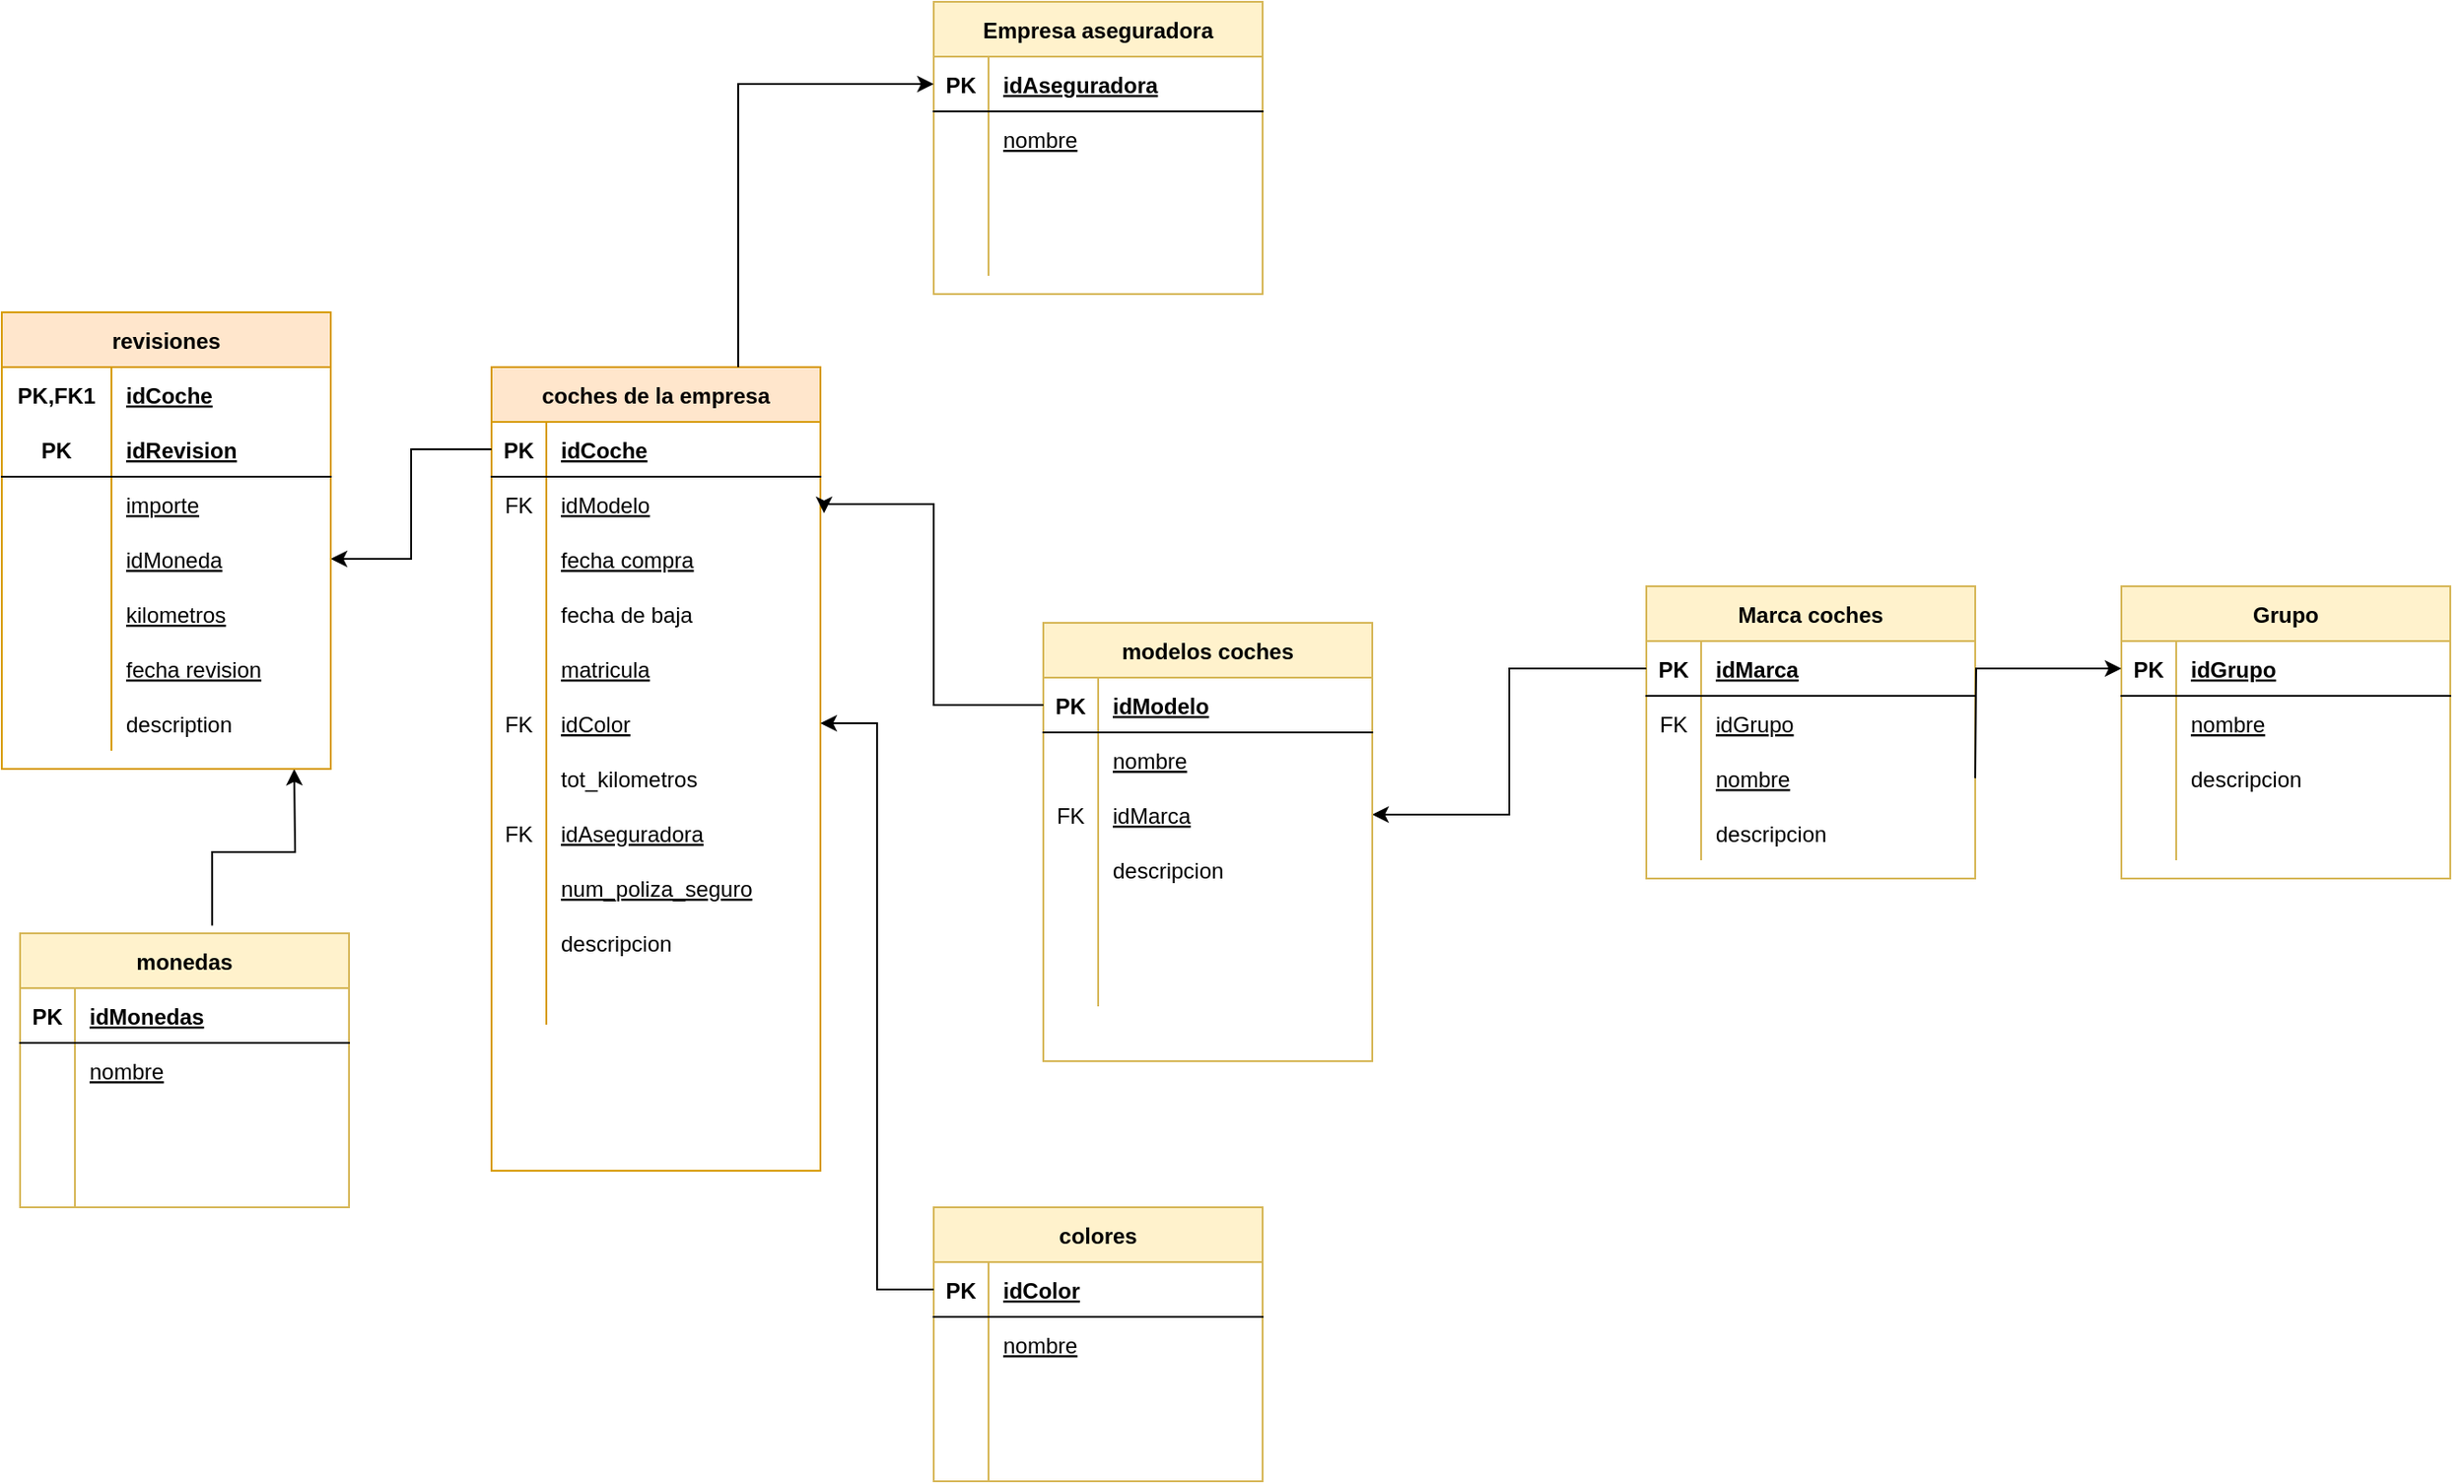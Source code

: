 <mxfile version="20.8.16" type="device"><diagram id="R2lEEEUBdFMjLlhIrx00" name="Page-1"><mxGraphModel dx="756" dy="606" grid="1" gridSize="10" guides="1" tooltips="1" connect="1" arrows="1" fold="1" page="1" pageScale="1" pageWidth="850" pageHeight="1100" math="0" shadow="0" extFonts="Permanent Marker^https://fonts.googleapis.com/css?family=Permanent+Marker"><root><mxCell id="0"/><mxCell id="1" parent="0"/><mxCell id="2gegPTYsLkA_a9QF0ZVb-130" value="Marca coches" style="shape=table;startSize=30;container=1;collapsible=1;childLayout=tableLayout;fixedRows=1;rowLines=0;fontStyle=1;align=center;resizeLast=1;fillColor=#fff2cc;strokeColor=#d6b656;" parent="1" vertex="1"><mxGeometry x="1310" y="470" width="180" height="160" as="geometry"/></mxCell><mxCell id="2gegPTYsLkA_a9QF0ZVb-131" value="" style="shape=tableRow;horizontal=0;startSize=0;swimlaneHead=0;swimlaneBody=0;fillColor=none;collapsible=0;dropTarget=0;points=[[0,0.5],[1,0.5]];portConstraint=eastwest;top=0;left=0;right=0;bottom=1;" parent="2gegPTYsLkA_a9QF0ZVb-130" vertex="1"><mxGeometry y="30" width="180" height="30" as="geometry"/></mxCell><mxCell id="2gegPTYsLkA_a9QF0ZVb-132" value="PK" style="shape=partialRectangle;connectable=0;fillColor=none;top=0;left=0;bottom=0;right=0;fontStyle=1;overflow=hidden;" parent="2gegPTYsLkA_a9QF0ZVb-131" vertex="1"><mxGeometry width="30" height="30" as="geometry"><mxRectangle width="30" height="30" as="alternateBounds"/></mxGeometry></mxCell><mxCell id="2gegPTYsLkA_a9QF0ZVb-133" value="idMarca" style="shape=partialRectangle;connectable=0;fillColor=none;top=0;left=0;bottom=0;right=0;align=left;spacingLeft=6;fontStyle=5;overflow=hidden;" parent="2gegPTYsLkA_a9QF0ZVb-131" vertex="1"><mxGeometry x="30" width="150" height="30" as="geometry"><mxRectangle width="150" height="30" as="alternateBounds"/></mxGeometry></mxCell><mxCell id="2gegPTYsLkA_a9QF0ZVb-134" value="" style="shape=tableRow;horizontal=0;startSize=0;swimlaneHead=0;swimlaneBody=0;fillColor=none;collapsible=0;dropTarget=0;points=[[0,0.5],[1,0.5]];portConstraint=eastwest;top=0;left=0;right=0;bottom=0;" parent="2gegPTYsLkA_a9QF0ZVb-130" vertex="1"><mxGeometry y="60" width="180" height="30" as="geometry"/></mxCell><mxCell id="2gegPTYsLkA_a9QF0ZVb-135" value="FK" style="shape=partialRectangle;connectable=0;fillColor=none;top=0;left=0;bottom=0;right=0;editable=1;overflow=hidden;" parent="2gegPTYsLkA_a9QF0ZVb-134" vertex="1"><mxGeometry width="30" height="30" as="geometry"><mxRectangle width="30" height="30" as="alternateBounds"/></mxGeometry></mxCell><mxCell id="2gegPTYsLkA_a9QF0ZVb-136" value="idGrupo" style="shape=partialRectangle;connectable=0;fillColor=none;top=0;left=0;bottom=0;right=0;align=left;spacingLeft=6;overflow=hidden;fontStyle=4" parent="2gegPTYsLkA_a9QF0ZVb-134" vertex="1"><mxGeometry x="30" width="150" height="30" as="geometry"><mxRectangle width="150" height="30" as="alternateBounds"/></mxGeometry></mxCell><mxCell id="2gegPTYsLkA_a9QF0ZVb-140" value="" style="shape=tableRow;horizontal=0;startSize=0;swimlaneHead=0;swimlaneBody=0;fillColor=none;collapsible=0;dropTarget=0;points=[[0,0.5],[1,0.5]];portConstraint=eastwest;top=0;left=0;right=0;bottom=0;" parent="2gegPTYsLkA_a9QF0ZVb-130" vertex="1"><mxGeometry y="90" width="180" height="30" as="geometry"/></mxCell><mxCell id="2gegPTYsLkA_a9QF0ZVb-141" value="" style="shape=partialRectangle;connectable=0;fillColor=none;top=0;left=0;bottom=0;right=0;editable=1;overflow=hidden;" parent="2gegPTYsLkA_a9QF0ZVb-140" vertex="1"><mxGeometry width="30" height="30" as="geometry"><mxRectangle width="30" height="30" as="alternateBounds"/></mxGeometry></mxCell><mxCell id="2gegPTYsLkA_a9QF0ZVb-142" value="nombre" style="shape=partialRectangle;connectable=0;fillColor=none;top=0;left=0;bottom=0;right=0;align=left;spacingLeft=6;overflow=hidden;fontStyle=4" parent="2gegPTYsLkA_a9QF0ZVb-140" vertex="1"><mxGeometry x="30" width="150" height="30" as="geometry"><mxRectangle width="150" height="30" as="alternateBounds"/></mxGeometry></mxCell><mxCell id="KGs_vHYi47Ixsvfc7KqA-74" value="" style="shape=tableRow;horizontal=0;startSize=0;swimlaneHead=0;swimlaneBody=0;fillColor=none;collapsible=0;dropTarget=0;points=[[0,0.5],[1,0.5]];portConstraint=eastwest;top=0;left=0;right=0;bottom=0;" parent="2gegPTYsLkA_a9QF0ZVb-130" vertex="1"><mxGeometry y="120" width="180" height="30" as="geometry"/></mxCell><mxCell id="KGs_vHYi47Ixsvfc7KqA-75" value="" style="shape=partialRectangle;connectable=0;fillColor=none;top=0;left=0;bottom=0;right=0;editable=1;overflow=hidden;" parent="KGs_vHYi47Ixsvfc7KqA-74" vertex="1"><mxGeometry width="30" height="30" as="geometry"><mxRectangle width="30" height="30" as="alternateBounds"/></mxGeometry></mxCell><mxCell id="KGs_vHYi47Ixsvfc7KqA-76" value="descripcion" style="shape=partialRectangle;connectable=0;fillColor=none;top=0;left=0;bottom=0;right=0;align=left;spacingLeft=6;overflow=hidden;" parent="KGs_vHYi47Ixsvfc7KqA-74" vertex="1"><mxGeometry x="30" width="150" height="30" as="geometry"><mxRectangle width="150" height="30" as="alternateBounds"/></mxGeometry></mxCell><mxCell id="2gegPTYsLkA_a9QF0ZVb-143" value="Grupo" style="shape=table;startSize=30;container=1;collapsible=1;childLayout=tableLayout;fixedRows=1;rowLines=0;fontStyle=1;align=center;resizeLast=1;fillColor=#fff2cc;strokeColor=#d6b656;" parent="1" vertex="1"><mxGeometry x="1570" y="470" width="180" height="160" as="geometry"/></mxCell><mxCell id="2gegPTYsLkA_a9QF0ZVb-144" value="" style="shape=tableRow;horizontal=0;startSize=0;swimlaneHead=0;swimlaneBody=0;fillColor=none;collapsible=0;dropTarget=0;points=[[0,0.5],[1,0.5]];portConstraint=eastwest;top=0;left=0;right=0;bottom=1;" parent="2gegPTYsLkA_a9QF0ZVb-143" vertex="1"><mxGeometry y="30" width="180" height="30" as="geometry"/></mxCell><mxCell id="2gegPTYsLkA_a9QF0ZVb-145" value="PK" style="shape=partialRectangle;connectable=0;fillColor=none;top=0;left=0;bottom=0;right=0;fontStyle=1;overflow=hidden;" parent="2gegPTYsLkA_a9QF0ZVb-144" vertex="1"><mxGeometry width="30" height="30" as="geometry"><mxRectangle width="30" height="30" as="alternateBounds"/></mxGeometry></mxCell><mxCell id="2gegPTYsLkA_a9QF0ZVb-146" value="idGrupo" style="shape=partialRectangle;connectable=0;fillColor=none;top=0;left=0;bottom=0;right=0;align=left;spacingLeft=6;fontStyle=5;overflow=hidden;" parent="2gegPTYsLkA_a9QF0ZVb-144" vertex="1"><mxGeometry x="30" width="150" height="30" as="geometry"><mxRectangle width="150" height="30" as="alternateBounds"/></mxGeometry></mxCell><mxCell id="2gegPTYsLkA_a9QF0ZVb-147" value="" style="shape=tableRow;horizontal=0;startSize=0;swimlaneHead=0;swimlaneBody=0;fillColor=none;collapsible=0;dropTarget=0;points=[[0,0.5],[1,0.5]];portConstraint=eastwest;top=0;left=0;right=0;bottom=0;" parent="2gegPTYsLkA_a9QF0ZVb-143" vertex="1"><mxGeometry y="60" width="180" height="30" as="geometry"/></mxCell><mxCell id="2gegPTYsLkA_a9QF0ZVb-148" value="" style="shape=partialRectangle;connectable=0;fillColor=none;top=0;left=0;bottom=0;right=0;editable=1;overflow=hidden;" parent="2gegPTYsLkA_a9QF0ZVb-147" vertex="1"><mxGeometry width="30" height="30" as="geometry"><mxRectangle width="30" height="30" as="alternateBounds"/></mxGeometry></mxCell><mxCell id="2gegPTYsLkA_a9QF0ZVb-149" value="nombre" style="shape=partialRectangle;connectable=0;fillColor=none;top=0;left=0;bottom=0;right=0;align=left;spacingLeft=6;overflow=hidden;shadow=1;strokeColor=default;fontStyle=4" parent="2gegPTYsLkA_a9QF0ZVb-147" vertex="1"><mxGeometry x="30" width="150" height="30" as="geometry"><mxRectangle width="150" height="30" as="alternateBounds"/></mxGeometry></mxCell><mxCell id="2gegPTYsLkA_a9QF0ZVb-150" value="" style="shape=tableRow;horizontal=0;startSize=0;swimlaneHead=0;swimlaneBody=0;fillColor=none;collapsible=0;dropTarget=0;points=[[0,0.5],[1,0.5]];portConstraint=eastwest;top=0;left=0;right=0;bottom=0;" parent="2gegPTYsLkA_a9QF0ZVb-143" vertex="1"><mxGeometry y="90" width="180" height="30" as="geometry"/></mxCell><mxCell id="2gegPTYsLkA_a9QF0ZVb-151" value="" style="shape=partialRectangle;connectable=0;fillColor=none;top=0;left=0;bottom=0;right=0;editable=1;overflow=hidden;" parent="2gegPTYsLkA_a9QF0ZVb-150" vertex="1"><mxGeometry width="30" height="30" as="geometry"><mxRectangle width="30" height="30" as="alternateBounds"/></mxGeometry></mxCell><mxCell id="2gegPTYsLkA_a9QF0ZVb-152" value="descripcion" style="shape=partialRectangle;connectable=0;fillColor=none;top=0;left=0;bottom=0;right=0;align=left;spacingLeft=6;overflow=hidden;" parent="2gegPTYsLkA_a9QF0ZVb-150" vertex="1"><mxGeometry x="30" width="150" height="30" as="geometry"><mxRectangle width="150" height="30" as="alternateBounds"/></mxGeometry></mxCell><mxCell id="2gegPTYsLkA_a9QF0ZVb-153" value="" style="shape=tableRow;horizontal=0;startSize=0;swimlaneHead=0;swimlaneBody=0;fillColor=none;collapsible=0;dropTarget=0;points=[[0,0.5],[1,0.5]];portConstraint=eastwest;top=0;left=0;right=0;bottom=0;" parent="2gegPTYsLkA_a9QF0ZVb-143" vertex="1"><mxGeometry y="120" width="180" height="30" as="geometry"/></mxCell><mxCell id="2gegPTYsLkA_a9QF0ZVb-154" value="" style="shape=partialRectangle;connectable=0;fillColor=none;top=0;left=0;bottom=0;right=0;editable=1;overflow=hidden;" parent="2gegPTYsLkA_a9QF0ZVb-153" vertex="1"><mxGeometry width="30" height="30" as="geometry"><mxRectangle width="30" height="30" as="alternateBounds"/></mxGeometry></mxCell><mxCell id="2gegPTYsLkA_a9QF0ZVb-155" value="" style="shape=partialRectangle;connectable=0;fillColor=none;top=0;left=0;bottom=0;right=0;align=left;spacingLeft=6;overflow=hidden;" parent="2gegPTYsLkA_a9QF0ZVb-153" vertex="1"><mxGeometry x="30" width="150" height="30" as="geometry"><mxRectangle width="150" height="30" as="alternateBounds"/></mxGeometry></mxCell><mxCell id="2gegPTYsLkA_a9QF0ZVb-156" style="edgeStyle=orthogonalEdgeStyle;rounded=0;orthogonalLoop=1;jettySize=auto;html=1;" parent="1" target="2gegPTYsLkA_a9QF0ZVb-144" edge="1"><mxGeometry relative="1" as="geometry"><mxPoint x="1490" y="575.067" as="sourcePoint"/></mxGeometry></mxCell><mxCell id="2gegPTYsLkA_a9QF0ZVb-172" style="edgeStyle=orthogonalEdgeStyle;rounded=0;orthogonalLoop=1;jettySize=auto;html=1;" parent="1" source="2gegPTYsLkA_a9QF0ZVb-131" target="2gegPTYsLkA_a9QF0ZVb-193" edge="1"><mxGeometry relative="1" as="geometry"><mxPoint x="1170" y="535" as="targetPoint"/></mxGeometry></mxCell><mxCell id="2gegPTYsLkA_a9QF0ZVb-173" value="coches de la empresa" style="shape=table;startSize=30;container=1;collapsible=1;childLayout=tableLayout;fixedRows=1;rowLines=0;fontStyle=1;align=center;resizeLast=1;fillColor=#ffe6cc;strokeColor=#d79b00;" parent="1" vertex="1"><mxGeometry x="678" y="350" width="180" height="440" as="geometry"/></mxCell><mxCell id="2gegPTYsLkA_a9QF0ZVb-174" value="" style="shape=tableRow;horizontal=0;startSize=0;swimlaneHead=0;swimlaneBody=0;fillColor=none;collapsible=0;dropTarget=0;points=[[0,0.5],[1,0.5]];portConstraint=eastwest;top=0;left=0;right=0;bottom=1;" parent="2gegPTYsLkA_a9QF0ZVb-173" vertex="1"><mxGeometry y="30" width="180" height="30" as="geometry"/></mxCell><mxCell id="2gegPTYsLkA_a9QF0ZVb-175" value="PK" style="shape=partialRectangle;connectable=0;fillColor=none;top=0;left=0;bottom=0;right=0;fontStyle=1;overflow=hidden;" parent="2gegPTYsLkA_a9QF0ZVb-174" vertex="1"><mxGeometry width="30" height="30" as="geometry"><mxRectangle width="30" height="30" as="alternateBounds"/></mxGeometry></mxCell><mxCell id="2gegPTYsLkA_a9QF0ZVb-176" value="idCoche" style="shape=partialRectangle;connectable=0;fillColor=none;top=0;left=0;bottom=0;right=0;align=left;spacingLeft=6;fontStyle=5;overflow=hidden;" parent="2gegPTYsLkA_a9QF0ZVb-174" vertex="1"><mxGeometry x="30" width="150" height="30" as="geometry"><mxRectangle width="150" height="30" as="alternateBounds"/></mxGeometry></mxCell><mxCell id="2gegPTYsLkA_a9QF0ZVb-177" value="" style="shape=tableRow;horizontal=0;startSize=0;swimlaneHead=0;swimlaneBody=0;fillColor=none;collapsible=0;dropTarget=0;points=[[0,0.5],[1,0.5]];portConstraint=eastwest;top=0;left=0;right=0;bottom=0;" parent="2gegPTYsLkA_a9QF0ZVb-173" vertex="1"><mxGeometry y="60" width="180" height="30" as="geometry"/></mxCell><mxCell id="2gegPTYsLkA_a9QF0ZVb-178" value="FK" style="shape=partialRectangle;connectable=0;fillColor=none;top=0;left=0;bottom=0;right=0;editable=1;overflow=hidden;" parent="2gegPTYsLkA_a9QF0ZVb-177" vertex="1"><mxGeometry width="30" height="30" as="geometry"><mxRectangle width="30" height="30" as="alternateBounds"/></mxGeometry></mxCell><mxCell id="2gegPTYsLkA_a9QF0ZVb-179" value="idModelo" style="shape=partialRectangle;connectable=0;fillColor=none;top=0;left=0;bottom=0;right=0;align=left;spacingLeft=6;overflow=hidden;fontStyle=4" parent="2gegPTYsLkA_a9QF0ZVb-177" vertex="1"><mxGeometry x="30" width="150" height="30" as="geometry"><mxRectangle width="150" height="30" as="alternateBounds"/></mxGeometry></mxCell><mxCell id="2gegPTYsLkA_a9QF0ZVb-205" value="" style="shape=tableRow;horizontal=0;startSize=0;swimlaneHead=0;swimlaneBody=0;fillColor=none;collapsible=0;dropTarget=0;points=[[0,0.5],[1,0.5]];portConstraint=eastwest;top=0;left=0;right=0;bottom=0;" parent="2gegPTYsLkA_a9QF0ZVb-173" vertex="1"><mxGeometry y="90" width="180" height="30" as="geometry"/></mxCell><mxCell id="2gegPTYsLkA_a9QF0ZVb-206" value="" style="shape=partialRectangle;connectable=0;fillColor=none;top=0;left=0;bottom=0;right=0;editable=1;overflow=hidden;" parent="2gegPTYsLkA_a9QF0ZVb-205" vertex="1"><mxGeometry width="30" height="30" as="geometry"><mxRectangle width="30" height="30" as="alternateBounds"/></mxGeometry></mxCell><mxCell id="2gegPTYsLkA_a9QF0ZVb-207" value="fecha compra" style="shape=partialRectangle;connectable=0;fillColor=none;top=0;left=0;bottom=0;right=0;align=left;spacingLeft=6;overflow=hidden;fontStyle=4" parent="2gegPTYsLkA_a9QF0ZVb-205" vertex="1"><mxGeometry x="30" width="150" height="30" as="geometry"><mxRectangle width="150" height="30" as="alternateBounds"/></mxGeometry></mxCell><mxCell id="2gegPTYsLkA_a9QF0ZVb-180" value="" style="shape=tableRow;horizontal=0;startSize=0;swimlaneHead=0;swimlaneBody=0;fillColor=none;collapsible=0;dropTarget=0;points=[[0,0.5],[1,0.5]];portConstraint=eastwest;top=0;left=0;right=0;bottom=0;" parent="2gegPTYsLkA_a9QF0ZVb-173" vertex="1"><mxGeometry y="120" width="180" height="30" as="geometry"/></mxCell><mxCell id="2gegPTYsLkA_a9QF0ZVb-181" value="" style="shape=partialRectangle;connectable=0;fillColor=none;top=0;left=0;bottom=0;right=0;editable=1;overflow=hidden;" parent="2gegPTYsLkA_a9QF0ZVb-180" vertex="1"><mxGeometry width="30" height="30" as="geometry"><mxRectangle width="30" height="30" as="alternateBounds"/></mxGeometry></mxCell><mxCell id="2gegPTYsLkA_a9QF0ZVb-182" value="fecha de baja" style="shape=partialRectangle;connectable=0;fillColor=none;top=0;left=0;bottom=0;right=0;align=left;spacingLeft=6;overflow=hidden;" parent="2gegPTYsLkA_a9QF0ZVb-180" vertex="1"><mxGeometry x="30" width="150" height="30" as="geometry"><mxRectangle width="150" height="30" as="alternateBounds"/></mxGeometry></mxCell><mxCell id="2gegPTYsLkA_a9QF0ZVb-183" value="" style="shape=tableRow;horizontal=0;startSize=0;swimlaneHead=0;swimlaneBody=0;fillColor=none;collapsible=0;dropTarget=0;points=[[0,0.5],[1,0.5]];portConstraint=eastwest;top=0;left=0;right=0;bottom=0;" parent="2gegPTYsLkA_a9QF0ZVb-173" vertex="1"><mxGeometry y="150" width="180" height="30" as="geometry"/></mxCell><mxCell id="2gegPTYsLkA_a9QF0ZVb-184" value="" style="shape=partialRectangle;connectable=0;fillColor=none;top=0;left=0;bottom=0;right=0;editable=1;overflow=hidden;" parent="2gegPTYsLkA_a9QF0ZVb-183" vertex="1"><mxGeometry width="30" height="30" as="geometry"><mxRectangle width="30" height="30" as="alternateBounds"/></mxGeometry></mxCell><mxCell id="2gegPTYsLkA_a9QF0ZVb-185" value="matricula" style="shape=partialRectangle;connectable=0;fillColor=none;top=0;left=0;bottom=0;right=0;align=left;spacingLeft=6;overflow=hidden;fontStyle=4" parent="2gegPTYsLkA_a9QF0ZVb-183" vertex="1"><mxGeometry x="30" width="150" height="30" as="geometry"><mxRectangle width="150" height="30" as="alternateBounds"/></mxGeometry></mxCell><mxCell id="2gegPTYsLkA_a9QF0ZVb-210" value="" style="shape=tableRow;horizontal=0;startSize=0;swimlaneHead=0;swimlaneBody=0;fillColor=none;collapsible=0;dropTarget=0;points=[[0,0.5],[1,0.5]];portConstraint=eastwest;top=0;left=0;right=0;bottom=0;" parent="2gegPTYsLkA_a9QF0ZVb-173" vertex="1"><mxGeometry y="180" width="180" height="30" as="geometry"/></mxCell><mxCell id="2gegPTYsLkA_a9QF0ZVb-211" value="FK" style="shape=partialRectangle;connectable=0;fillColor=none;top=0;left=0;bottom=0;right=0;editable=1;overflow=hidden;" parent="2gegPTYsLkA_a9QF0ZVb-210" vertex="1"><mxGeometry width="30" height="30" as="geometry"><mxRectangle width="30" height="30" as="alternateBounds"/></mxGeometry></mxCell><mxCell id="2gegPTYsLkA_a9QF0ZVb-212" value="idColor" style="shape=partialRectangle;connectable=0;fillColor=none;top=0;left=0;bottom=0;right=0;align=left;spacingLeft=6;overflow=hidden;fontStyle=4" parent="2gegPTYsLkA_a9QF0ZVb-210" vertex="1"><mxGeometry x="30" width="150" height="30" as="geometry"><mxRectangle width="150" height="30" as="alternateBounds"/></mxGeometry></mxCell><mxCell id="2gegPTYsLkA_a9QF0ZVb-259" value="" style="shape=tableRow;horizontal=0;startSize=0;swimlaneHead=0;swimlaneBody=0;fillColor=none;collapsible=0;dropTarget=0;points=[[0,0.5],[1,0.5]];portConstraint=eastwest;top=0;left=0;right=0;bottom=0;" parent="2gegPTYsLkA_a9QF0ZVb-173" vertex="1"><mxGeometry y="210" width="180" height="30" as="geometry"/></mxCell><mxCell id="2gegPTYsLkA_a9QF0ZVb-260" value="" style="shape=partialRectangle;connectable=0;fillColor=none;top=0;left=0;bottom=0;right=0;editable=1;overflow=hidden;" parent="2gegPTYsLkA_a9QF0ZVb-259" vertex="1"><mxGeometry width="30" height="30" as="geometry"><mxRectangle width="30" height="30" as="alternateBounds"/></mxGeometry></mxCell><mxCell id="2gegPTYsLkA_a9QF0ZVb-261" value="tot_kilometros" style="shape=partialRectangle;connectable=0;fillColor=none;top=0;left=0;bottom=0;right=0;align=left;spacingLeft=6;overflow=hidden;" parent="2gegPTYsLkA_a9QF0ZVb-259" vertex="1"><mxGeometry x="30" width="150" height="30" as="geometry"><mxRectangle width="150" height="30" as="alternateBounds"/></mxGeometry></mxCell><mxCell id="2gegPTYsLkA_a9QF0ZVb-319" value="" style="shape=tableRow;horizontal=0;startSize=0;swimlaneHead=0;swimlaneBody=0;fillColor=none;collapsible=0;dropTarget=0;points=[[0,0.5],[1,0.5]];portConstraint=eastwest;top=0;left=0;right=0;bottom=0;" parent="2gegPTYsLkA_a9QF0ZVb-173" vertex="1"><mxGeometry y="240" width="180" height="30" as="geometry"/></mxCell><mxCell id="2gegPTYsLkA_a9QF0ZVb-320" value="FK" style="shape=partialRectangle;connectable=0;fillColor=none;top=0;left=0;bottom=0;right=0;editable=1;overflow=hidden;" parent="2gegPTYsLkA_a9QF0ZVb-319" vertex="1"><mxGeometry width="30" height="30" as="geometry"><mxRectangle width="30" height="30" as="alternateBounds"/></mxGeometry></mxCell><mxCell id="2gegPTYsLkA_a9QF0ZVb-321" value="idAseguradora" style="shape=partialRectangle;connectable=0;fillColor=none;top=0;left=0;bottom=0;right=0;align=left;spacingLeft=6;overflow=hidden;fontStyle=4" parent="2gegPTYsLkA_a9QF0ZVb-319" vertex="1"><mxGeometry x="30" width="150" height="30" as="geometry"><mxRectangle width="150" height="30" as="alternateBounds"/></mxGeometry></mxCell><mxCell id="2gegPTYsLkA_a9QF0ZVb-323" value="" style="shape=tableRow;horizontal=0;startSize=0;swimlaneHead=0;swimlaneBody=0;fillColor=none;collapsible=0;dropTarget=0;points=[[0,0.5],[1,0.5]];portConstraint=eastwest;top=0;left=0;right=0;bottom=0;" parent="2gegPTYsLkA_a9QF0ZVb-173" vertex="1"><mxGeometry y="270" width="180" height="30" as="geometry"/></mxCell><mxCell id="2gegPTYsLkA_a9QF0ZVb-324" value="" style="shape=partialRectangle;connectable=0;fillColor=none;top=0;left=0;bottom=0;right=0;editable=1;overflow=hidden;" parent="2gegPTYsLkA_a9QF0ZVb-323" vertex="1"><mxGeometry width="30" height="30" as="geometry"><mxRectangle width="30" height="30" as="alternateBounds"/></mxGeometry></mxCell><mxCell id="2gegPTYsLkA_a9QF0ZVb-325" value="num_poliza_seguro" style="shape=partialRectangle;connectable=0;fillColor=none;top=0;left=0;bottom=0;right=0;align=left;spacingLeft=6;overflow=hidden;fontStyle=4" parent="2gegPTYsLkA_a9QF0ZVb-323" vertex="1"><mxGeometry x="30" width="150" height="30" as="geometry"><mxRectangle width="150" height="30" as="alternateBounds"/></mxGeometry></mxCell><mxCell id="2gegPTYsLkA_a9QF0ZVb-343" value="" style="shape=tableRow;horizontal=0;startSize=0;swimlaneHead=0;swimlaneBody=0;fillColor=none;collapsible=0;dropTarget=0;points=[[0,0.5],[1,0.5]];portConstraint=eastwest;top=0;left=0;right=0;bottom=0;" parent="2gegPTYsLkA_a9QF0ZVb-173" vertex="1"><mxGeometry y="300" width="180" height="30" as="geometry"/></mxCell><mxCell id="2gegPTYsLkA_a9QF0ZVb-344" value="" style="shape=partialRectangle;connectable=0;fillColor=none;top=0;left=0;bottom=0;right=0;editable=1;overflow=hidden;" parent="2gegPTYsLkA_a9QF0ZVb-343" vertex="1"><mxGeometry width="30" height="30" as="geometry"><mxRectangle width="30" height="30" as="alternateBounds"/></mxGeometry></mxCell><mxCell id="2gegPTYsLkA_a9QF0ZVb-345" value="descripcion" style="shape=partialRectangle;connectable=0;fillColor=none;top=0;left=0;bottom=0;right=0;align=left;spacingLeft=6;overflow=hidden;" parent="2gegPTYsLkA_a9QF0ZVb-343" vertex="1"><mxGeometry x="30" width="150" height="30" as="geometry"><mxRectangle width="150" height="30" as="alternateBounds"/></mxGeometry></mxCell><mxCell id="KGs_vHYi47Ixsvfc7KqA-51" value="" style="shape=tableRow;horizontal=0;startSize=0;swimlaneHead=0;swimlaneBody=0;fillColor=none;collapsible=0;dropTarget=0;points=[[0,0.5],[1,0.5]];portConstraint=eastwest;top=0;left=0;right=0;bottom=0;" parent="2gegPTYsLkA_a9QF0ZVb-173" vertex="1"><mxGeometry y="330" width="180" height="30" as="geometry"/></mxCell><mxCell id="KGs_vHYi47Ixsvfc7KqA-52" value="" style="shape=partialRectangle;connectable=0;fillColor=none;top=0;left=0;bottom=0;right=0;editable=1;overflow=hidden;" parent="KGs_vHYi47Ixsvfc7KqA-51" vertex="1"><mxGeometry width="30" height="30" as="geometry"><mxRectangle width="30" height="30" as="alternateBounds"/></mxGeometry></mxCell><mxCell id="KGs_vHYi47Ixsvfc7KqA-53" value="" style="shape=partialRectangle;connectable=0;fillColor=none;top=0;left=0;bottom=0;right=0;align=left;spacingLeft=6;overflow=hidden;" parent="KGs_vHYi47Ixsvfc7KqA-51" vertex="1"><mxGeometry x="30" width="150" height="30" as="geometry"><mxRectangle width="150" height="30" as="alternateBounds"/></mxGeometry></mxCell><mxCell id="2gegPTYsLkA_a9QF0ZVb-186" value="modelos coches" style="shape=table;startSize=30;container=1;collapsible=1;childLayout=tableLayout;fixedRows=1;rowLines=0;fontStyle=1;align=center;resizeLast=1;fillColor=#fff2cc;strokeColor=#d6b656;" parent="1" vertex="1"><mxGeometry x="980" y="490" width="180" height="240" as="geometry"/></mxCell><mxCell id="2gegPTYsLkA_a9QF0ZVb-187" value="" style="shape=tableRow;horizontal=0;startSize=0;swimlaneHead=0;swimlaneBody=0;fillColor=none;collapsible=0;dropTarget=0;points=[[0,0.5],[1,0.5]];portConstraint=eastwest;top=0;left=0;right=0;bottom=1;" parent="2gegPTYsLkA_a9QF0ZVb-186" vertex="1"><mxGeometry y="30" width="180" height="30" as="geometry"/></mxCell><mxCell id="2gegPTYsLkA_a9QF0ZVb-188" value="PK" style="shape=partialRectangle;connectable=0;fillColor=none;top=0;left=0;bottom=0;right=0;fontStyle=1;overflow=hidden;" parent="2gegPTYsLkA_a9QF0ZVb-187" vertex="1"><mxGeometry width="30" height="30" as="geometry"><mxRectangle width="30" height="30" as="alternateBounds"/></mxGeometry></mxCell><mxCell id="2gegPTYsLkA_a9QF0ZVb-189" value="idModelo" style="shape=partialRectangle;connectable=0;fillColor=none;top=0;left=0;bottom=0;right=0;align=left;spacingLeft=6;fontStyle=5;overflow=hidden;" parent="2gegPTYsLkA_a9QF0ZVb-187" vertex="1"><mxGeometry x="30" width="150" height="30" as="geometry"><mxRectangle width="150" height="30" as="alternateBounds"/></mxGeometry></mxCell><mxCell id="2gegPTYsLkA_a9QF0ZVb-190" value="" style="shape=tableRow;horizontal=0;startSize=0;swimlaneHead=0;swimlaneBody=0;fillColor=none;collapsible=0;dropTarget=0;points=[[0,0.5],[1,0.5]];portConstraint=eastwest;top=0;left=0;right=0;bottom=0;" parent="2gegPTYsLkA_a9QF0ZVb-186" vertex="1"><mxGeometry y="60" width="180" height="30" as="geometry"/></mxCell><mxCell id="2gegPTYsLkA_a9QF0ZVb-191" value="" style="shape=partialRectangle;connectable=0;fillColor=none;top=0;left=0;bottom=0;right=0;editable=1;overflow=hidden;" parent="2gegPTYsLkA_a9QF0ZVb-190" vertex="1"><mxGeometry width="30" height="30" as="geometry"><mxRectangle width="30" height="30" as="alternateBounds"/></mxGeometry></mxCell><mxCell id="2gegPTYsLkA_a9QF0ZVb-192" value="nombre" style="shape=partialRectangle;connectable=0;fillColor=none;top=0;left=0;bottom=0;right=0;align=left;spacingLeft=6;overflow=hidden;fontStyle=4" parent="2gegPTYsLkA_a9QF0ZVb-190" vertex="1"><mxGeometry x="30" width="150" height="30" as="geometry"><mxRectangle width="150" height="30" as="alternateBounds"/></mxGeometry></mxCell><mxCell id="2gegPTYsLkA_a9QF0ZVb-193" value="" style="shape=tableRow;horizontal=0;startSize=0;swimlaneHead=0;swimlaneBody=0;fillColor=none;collapsible=0;dropTarget=0;points=[[0,0.5],[1,0.5]];portConstraint=eastwest;top=0;left=0;right=0;bottom=0;" parent="2gegPTYsLkA_a9QF0ZVb-186" vertex="1"><mxGeometry y="90" width="180" height="30" as="geometry"/></mxCell><mxCell id="2gegPTYsLkA_a9QF0ZVb-194" value="FK" style="shape=partialRectangle;connectable=0;fillColor=none;top=0;left=0;bottom=0;right=0;editable=1;overflow=hidden;" parent="2gegPTYsLkA_a9QF0ZVb-193" vertex="1"><mxGeometry width="30" height="30" as="geometry"><mxRectangle width="30" height="30" as="alternateBounds"/></mxGeometry></mxCell><mxCell id="2gegPTYsLkA_a9QF0ZVb-195" value="idMarca" style="shape=partialRectangle;connectable=0;fillColor=none;top=0;left=0;bottom=0;right=0;align=left;spacingLeft=6;overflow=hidden;fontStyle=4" parent="2gegPTYsLkA_a9QF0ZVb-193" vertex="1"><mxGeometry x="30" width="150" height="30" as="geometry"><mxRectangle width="150" height="30" as="alternateBounds"/></mxGeometry></mxCell><mxCell id="2gegPTYsLkA_a9QF0ZVb-196" value="" style="shape=tableRow;horizontal=0;startSize=0;swimlaneHead=0;swimlaneBody=0;fillColor=none;collapsible=0;dropTarget=0;points=[[0,0.5],[1,0.5]];portConstraint=eastwest;top=0;left=0;right=0;bottom=0;" parent="2gegPTYsLkA_a9QF0ZVb-186" vertex="1"><mxGeometry y="120" width="180" height="30" as="geometry"/></mxCell><mxCell id="2gegPTYsLkA_a9QF0ZVb-197" value="" style="shape=partialRectangle;connectable=0;fillColor=none;top=0;left=0;bottom=0;right=0;editable=1;overflow=hidden;" parent="2gegPTYsLkA_a9QF0ZVb-196" vertex="1"><mxGeometry width="30" height="30" as="geometry"><mxRectangle width="30" height="30" as="alternateBounds"/></mxGeometry></mxCell><mxCell id="2gegPTYsLkA_a9QF0ZVb-198" value="descripcion" style="shape=partialRectangle;connectable=0;fillColor=none;top=0;left=0;bottom=0;right=0;align=left;spacingLeft=6;overflow=hidden;" parent="2gegPTYsLkA_a9QF0ZVb-196" vertex="1"><mxGeometry x="30" width="150" height="30" as="geometry"><mxRectangle width="150" height="30" as="alternateBounds"/></mxGeometry></mxCell><mxCell id="2gegPTYsLkA_a9QF0ZVb-199" value="" style="shape=tableRow;horizontal=0;startSize=0;swimlaneHead=0;swimlaneBody=0;fillColor=none;collapsible=0;dropTarget=0;points=[[0,0.5],[1,0.5]];portConstraint=eastwest;top=0;left=0;right=0;bottom=0;" parent="2gegPTYsLkA_a9QF0ZVb-186" vertex="1"><mxGeometry y="150" width="180" height="30" as="geometry"/></mxCell><mxCell id="2gegPTYsLkA_a9QF0ZVb-200" value="" style="shape=partialRectangle;connectable=0;fillColor=none;top=0;left=0;bottom=0;right=0;editable=1;overflow=hidden;" parent="2gegPTYsLkA_a9QF0ZVb-199" vertex="1"><mxGeometry width="30" height="30" as="geometry"><mxRectangle width="30" height="30" as="alternateBounds"/></mxGeometry></mxCell><mxCell id="2gegPTYsLkA_a9QF0ZVb-201" value="" style="shape=partialRectangle;connectable=0;fillColor=none;top=0;left=0;bottom=0;right=0;align=left;spacingLeft=6;overflow=hidden;" parent="2gegPTYsLkA_a9QF0ZVb-199" vertex="1"><mxGeometry x="30" width="150" height="30" as="geometry"><mxRectangle width="150" height="30" as="alternateBounds"/></mxGeometry></mxCell><mxCell id="2gegPTYsLkA_a9QF0ZVb-202" value="" style="shape=tableRow;horizontal=0;startSize=0;swimlaneHead=0;swimlaneBody=0;fillColor=none;collapsible=0;dropTarget=0;points=[[0,0.5],[1,0.5]];portConstraint=eastwest;top=0;left=0;right=0;bottom=0;" parent="2gegPTYsLkA_a9QF0ZVb-186" vertex="1"><mxGeometry y="180" width="180" height="30" as="geometry"/></mxCell><mxCell id="2gegPTYsLkA_a9QF0ZVb-203" value="" style="shape=partialRectangle;connectable=0;fillColor=none;top=0;left=0;bottom=0;right=0;editable=1;overflow=hidden;" parent="2gegPTYsLkA_a9QF0ZVb-202" vertex="1"><mxGeometry width="30" height="30" as="geometry"><mxRectangle width="30" height="30" as="alternateBounds"/></mxGeometry></mxCell><mxCell id="2gegPTYsLkA_a9QF0ZVb-204" value="" style="shape=partialRectangle;connectable=0;fillColor=none;top=0;left=0;bottom=0;right=0;align=left;spacingLeft=6;overflow=hidden;" parent="2gegPTYsLkA_a9QF0ZVb-202" vertex="1"><mxGeometry x="30" width="150" height="30" as="geometry"><mxRectangle width="150" height="30" as="alternateBounds"/></mxGeometry></mxCell><mxCell id="2gegPTYsLkA_a9QF0ZVb-209" style="edgeStyle=orthogonalEdgeStyle;rounded=0;orthogonalLoop=1;jettySize=auto;html=1;" parent="1" source="2gegPTYsLkA_a9QF0ZVb-187" edge="1"><mxGeometry relative="1" as="geometry"><mxPoint x="860" y="430" as="targetPoint"/><Array as="points"><mxPoint x="920" y="535"/><mxPoint x="920" y="425"/><mxPoint x="860" y="425"/></Array></mxGeometry></mxCell><mxCell id="2gegPTYsLkA_a9QF0ZVb-213" value="colores" style="shape=table;startSize=30;container=1;collapsible=1;childLayout=tableLayout;fixedRows=1;rowLines=0;fontStyle=1;align=center;resizeLast=1;fillColor=#fff2cc;strokeColor=#d6b656;" parent="1" vertex="1"><mxGeometry x="920" y="810" width="180" height="150" as="geometry"/></mxCell><mxCell id="2gegPTYsLkA_a9QF0ZVb-214" value="" style="shape=tableRow;horizontal=0;startSize=0;swimlaneHead=0;swimlaneBody=0;fillColor=none;collapsible=0;dropTarget=0;points=[[0,0.5],[1,0.5]];portConstraint=eastwest;top=0;left=0;right=0;bottom=1;" parent="2gegPTYsLkA_a9QF0ZVb-213" vertex="1"><mxGeometry y="30" width="180" height="30" as="geometry"/></mxCell><mxCell id="2gegPTYsLkA_a9QF0ZVb-215" value="PK" style="shape=partialRectangle;connectable=0;fillColor=none;top=0;left=0;bottom=0;right=0;fontStyle=1;overflow=hidden;" parent="2gegPTYsLkA_a9QF0ZVb-214" vertex="1"><mxGeometry width="30" height="30" as="geometry"><mxRectangle width="30" height="30" as="alternateBounds"/></mxGeometry></mxCell><mxCell id="2gegPTYsLkA_a9QF0ZVb-216" value="idColor" style="shape=partialRectangle;connectable=0;fillColor=none;top=0;left=0;bottom=0;right=0;align=left;spacingLeft=6;fontStyle=5;overflow=hidden;" parent="2gegPTYsLkA_a9QF0ZVb-214" vertex="1"><mxGeometry x="30" width="150" height="30" as="geometry"><mxRectangle width="150" height="30" as="alternateBounds"/></mxGeometry></mxCell><mxCell id="2gegPTYsLkA_a9QF0ZVb-217" value="" style="shape=tableRow;horizontal=0;startSize=0;swimlaneHead=0;swimlaneBody=0;fillColor=none;collapsible=0;dropTarget=0;points=[[0,0.5],[1,0.5]];portConstraint=eastwest;top=0;left=0;right=0;bottom=0;" parent="2gegPTYsLkA_a9QF0ZVb-213" vertex="1"><mxGeometry y="60" width="180" height="30" as="geometry"/></mxCell><mxCell id="2gegPTYsLkA_a9QF0ZVb-218" value="" style="shape=partialRectangle;connectable=0;fillColor=none;top=0;left=0;bottom=0;right=0;editable=1;overflow=hidden;" parent="2gegPTYsLkA_a9QF0ZVb-217" vertex="1"><mxGeometry width="30" height="30" as="geometry"><mxRectangle width="30" height="30" as="alternateBounds"/></mxGeometry></mxCell><mxCell id="2gegPTYsLkA_a9QF0ZVb-219" value="nombre" style="shape=partialRectangle;connectable=0;fillColor=none;top=0;left=0;bottom=0;right=0;align=left;spacingLeft=6;overflow=hidden;fontStyle=4" parent="2gegPTYsLkA_a9QF0ZVb-217" vertex="1"><mxGeometry x="30" width="150" height="30" as="geometry"><mxRectangle width="150" height="30" as="alternateBounds"/></mxGeometry></mxCell><mxCell id="2gegPTYsLkA_a9QF0ZVb-220" value="" style="shape=tableRow;horizontal=0;startSize=0;swimlaneHead=0;swimlaneBody=0;fillColor=none;collapsible=0;dropTarget=0;points=[[0,0.5],[1,0.5]];portConstraint=eastwest;top=0;left=0;right=0;bottom=0;" parent="2gegPTYsLkA_a9QF0ZVb-213" vertex="1"><mxGeometry y="90" width="180" height="30" as="geometry"/></mxCell><mxCell id="2gegPTYsLkA_a9QF0ZVb-221" value="" style="shape=partialRectangle;connectable=0;fillColor=none;top=0;left=0;bottom=0;right=0;editable=1;overflow=hidden;" parent="2gegPTYsLkA_a9QF0ZVb-220" vertex="1"><mxGeometry width="30" height="30" as="geometry"><mxRectangle width="30" height="30" as="alternateBounds"/></mxGeometry></mxCell><mxCell id="2gegPTYsLkA_a9QF0ZVb-222" value="" style="shape=partialRectangle;connectable=0;fillColor=none;top=0;left=0;bottom=0;right=0;align=left;spacingLeft=6;overflow=hidden;" parent="2gegPTYsLkA_a9QF0ZVb-220" vertex="1"><mxGeometry x="30" width="150" height="30" as="geometry"><mxRectangle width="150" height="30" as="alternateBounds"/></mxGeometry></mxCell><mxCell id="2gegPTYsLkA_a9QF0ZVb-223" value="" style="shape=tableRow;horizontal=0;startSize=0;swimlaneHead=0;swimlaneBody=0;fillColor=none;collapsible=0;dropTarget=0;points=[[0,0.5],[1,0.5]];portConstraint=eastwest;top=0;left=0;right=0;bottom=0;" parent="2gegPTYsLkA_a9QF0ZVb-213" vertex="1"><mxGeometry y="120" width="180" height="30" as="geometry"/></mxCell><mxCell id="2gegPTYsLkA_a9QF0ZVb-224" value="" style="shape=partialRectangle;connectable=0;fillColor=none;top=0;left=0;bottom=0;right=0;editable=1;overflow=hidden;" parent="2gegPTYsLkA_a9QF0ZVb-223" vertex="1"><mxGeometry width="30" height="30" as="geometry"><mxRectangle width="30" height="30" as="alternateBounds"/></mxGeometry></mxCell><mxCell id="2gegPTYsLkA_a9QF0ZVb-225" value="" style="shape=partialRectangle;connectable=0;fillColor=none;top=0;left=0;bottom=0;right=0;align=left;spacingLeft=6;overflow=hidden;" parent="2gegPTYsLkA_a9QF0ZVb-223" vertex="1"><mxGeometry x="30" width="150" height="30" as="geometry"><mxRectangle width="150" height="30" as="alternateBounds"/></mxGeometry></mxCell><mxCell id="2gegPTYsLkA_a9QF0ZVb-227" style="edgeStyle=orthogonalEdgeStyle;rounded=0;orthogonalLoop=1;jettySize=auto;html=1;" parent="1" source="2gegPTYsLkA_a9QF0ZVb-214" target="2gegPTYsLkA_a9QF0ZVb-210" edge="1"><mxGeometry relative="1" as="geometry"/></mxCell><mxCell id="2gegPTYsLkA_a9QF0ZVb-241" style="edgeStyle=orthogonalEdgeStyle;rounded=0;orthogonalLoop=1;jettySize=auto;html=1;entryX=1;entryY=0.5;entryDx=0;entryDy=0;" parent="1" source="2gegPTYsLkA_a9QF0ZVb-174" target="MP-_zjnmtBnZasjLXeax-20" edge="1"><mxGeometry relative="1" as="geometry"><mxPoint x="605" y="505" as="targetPoint"/></mxGeometry></mxCell><mxCell id="2gegPTYsLkA_a9QF0ZVb-306" value="Empresa aseguradora" style="shape=table;startSize=30;container=1;collapsible=1;childLayout=tableLayout;fixedRows=1;rowLines=0;fontStyle=1;align=center;resizeLast=1;fillColor=#fff2cc;strokeColor=#d6b656;" parent="1" vertex="1"><mxGeometry x="920" y="150" width="180" height="160" as="geometry"/></mxCell><mxCell id="2gegPTYsLkA_a9QF0ZVb-307" value="" style="shape=tableRow;horizontal=0;startSize=0;swimlaneHead=0;swimlaneBody=0;fillColor=none;collapsible=0;dropTarget=0;points=[[0,0.5],[1,0.5]];portConstraint=eastwest;top=0;left=0;right=0;bottom=1;" parent="2gegPTYsLkA_a9QF0ZVb-306" vertex="1"><mxGeometry y="30" width="180" height="30" as="geometry"/></mxCell><mxCell id="2gegPTYsLkA_a9QF0ZVb-308" value="PK" style="shape=partialRectangle;connectable=0;fillColor=none;top=0;left=0;bottom=0;right=0;fontStyle=1;overflow=hidden;" parent="2gegPTYsLkA_a9QF0ZVb-307" vertex="1"><mxGeometry width="30" height="30" as="geometry"><mxRectangle width="30" height="30" as="alternateBounds"/></mxGeometry></mxCell><mxCell id="2gegPTYsLkA_a9QF0ZVb-309" value="idAseguradora" style="shape=partialRectangle;connectable=0;fillColor=none;top=0;left=0;bottom=0;right=0;align=left;spacingLeft=6;fontStyle=5;overflow=hidden;" parent="2gegPTYsLkA_a9QF0ZVb-307" vertex="1"><mxGeometry x="30" width="150" height="30" as="geometry"><mxRectangle width="150" height="30" as="alternateBounds"/></mxGeometry></mxCell><mxCell id="2gegPTYsLkA_a9QF0ZVb-310" value="" style="shape=tableRow;horizontal=0;startSize=0;swimlaneHead=0;swimlaneBody=0;fillColor=none;collapsible=0;dropTarget=0;points=[[0,0.5],[1,0.5]];portConstraint=eastwest;top=0;left=0;right=0;bottom=0;" parent="2gegPTYsLkA_a9QF0ZVb-306" vertex="1"><mxGeometry y="60" width="180" height="30" as="geometry"/></mxCell><mxCell id="2gegPTYsLkA_a9QF0ZVb-311" value="" style="shape=partialRectangle;connectable=0;fillColor=none;top=0;left=0;bottom=0;right=0;editable=1;overflow=hidden;" parent="2gegPTYsLkA_a9QF0ZVb-310" vertex="1"><mxGeometry width="30" height="30" as="geometry"><mxRectangle width="30" height="30" as="alternateBounds"/></mxGeometry></mxCell><mxCell id="2gegPTYsLkA_a9QF0ZVb-312" value="nombre" style="shape=partialRectangle;connectable=0;fillColor=none;top=0;left=0;bottom=0;right=0;align=left;spacingLeft=6;overflow=hidden;fontStyle=4" parent="2gegPTYsLkA_a9QF0ZVb-310" vertex="1"><mxGeometry x="30" width="150" height="30" as="geometry"><mxRectangle width="150" height="30" as="alternateBounds"/></mxGeometry></mxCell><mxCell id="2gegPTYsLkA_a9QF0ZVb-313" value="" style="shape=tableRow;horizontal=0;startSize=0;swimlaneHead=0;swimlaneBody=0;fillColor=none;collapsible=0;dropTarget=0;points=[[0,0.5],[1,0.5]];portConstraint=eastwest;top=0;left=0;right=0;bottom=0;" parent="2gegPTYsLkA_a9QF0ZVb-306" vertex="1"><mxGeometry y="90" width="180" height="30" as="geometry"/></mxCell><mxCell id="2gegPTYsLkA_a9QF0ZVb-314" value="" style="shape=partialRectangle;connectable=0;fillColor=none;top=0;left=0;bottom=0;right=0;editable=1;overflow=hidden;" parent="2gegPTYsLkA_a9QF0ZVb-313" vertex="1"><mxGeometry width="30" height="30" as="geometry"><mxRectangle width="30" height="30" as="alternateBounds"/></mxGeometry></mxCell><mxCell id="2gegPTYsLkA_a9QF0ZVb-315" value="" style="shape=partialRectangle;connectable=0;fillColor=none;top=0;left=0;bottom=0;right=0;align=left;spacingLeft=6;overflow=hidden;" parent="2gegPTYsLkA_a9QF0ZVb-313" vertex="1"><mxGeometry x="30" width="150" height="30" as="geometry"><mxRectangle width="150" height="30" as="alternateBounds"/></mxGeometry></mxCell><mxCell id="2gegPTYsLkA_a9QF0ZVb-316" value="" style="shape=tableRow;horizontal=0;startSize=0;swimlaneHead=0;swimlaneBody=0;fillColor=none;collapsible=0;dropTarget=0;points=[[0,0.5],[1,0.5]];portConstraint=eastwest;top=0;left=0;right=0;bottom=0;" parent="2gegPTYsLkA_a9QF0ZVb-306" vertex="1"><mxGeometry y="120" width="180" height="30" as="geometry"/></mxCell><mxCell id="2gegPTYsLkA_a9QF0ZVb-317" value="" style="shape=partialRectangle;connectable=0;fillColor=none;top=0;left=0;bottom=0;right=0;editable=1;overflow=hidden;" parent="2gegPTYsLkA_a9QF0ZVb-316" vertex="1"><mxGeometry width="30" height="30" as="geometry"><mxRectangle width="30" height="30" as="alternateBounds"/></mxGeometry></mxCell><mxCell id="2gegPTYsLkA_a9QF0ZVb-318" value="" style="shape=partialRectangle;connectable=0;fillColor=none;top=0;left=0;bottom=0;right=0;align=left;spacingLeft=6;overflow=hidden;" parent="2gegPTYsLkA_a9QF0ZVb-316" vertex="1"><mxGeometry x="30" width="150" height="30" as="geometry"><mxRectangle width="150" height="30" as="alternateBounds"/></mxGeometry></mxCell><mxCell id="2gegPTYsLkA_a9QF0ZVb-322" style="edgeStyle=orthogonalEdgeStyle;rounded=0;orthogonalLoop=1;jettySize=auto;html=1;exitX=0.75;exitY=0;exitDx=0;exitDy=0;" parent="1" source="2gegPTYsLkA_a9QF0ZVb-173" target="2gegPTYsLkA_a9QF0ZVb-307" edge="1"><mxGeometry relative="1" as="geometry"/></mxCell><mxCell id="KGs_vHYi47Ixsvfc7KqA-82" value="monedas" style="shape=table;startSize=30;container=1;collapsible=1;childLayout=tableLayout;fixedRows=1;rowLines=0;fontStyle=1;align=center;resizeLast=1;fillColor=#fff2cc;strokeColor=#d6b656;" parent="1" vertex="1"><mxGeometry x="420" y="660" width="180" height="150" as="geometry"/></mxCell><mxCell id="KGs_vHYi47Ixsvfc7KqA-83" value="" style="shape=tableRow;horizontal=0;startSize=0;swimlaneHead=0;swimlaneBody=0;fillColor=none;collapsible=0;dropTarget=0;points=[[0,0.5],[1,0.5]];portConstraint=eastwest;top=0;left=0;right=0;bottom=1;" parent="KGs_vHYi47Ixsvfc7KqA-82" vertex="1"><mxGeometry y="30" width="180" height="30" as="geometry"/></mxCell><mxCell id="KGs_vHYi47Ixsvfc7KqA-84" value="PK" style="shape=partialRectangle;connectable=0;fillColor=none;top=0;left=0;bottom=0;right=0;fontStyle=1;overflow=hidden;" parent="KGs_vHYi47Ixsvfc7KqA-83" vertex="1"><mxGeometry width="30" height="30" as="geometry"><mxRectangle width="30" height="30" as="alternateBounds"/></mxGeometry></mxCell><mxCell id="KGs_vHYi47Ixsvfc7KqA-85" value="idMonedas" style="shape=partialRectangle;connectable=0;fillColor=none;top=0;left=0;bottom=0;right=0;align=left;spacingLeft=6;fontStyle=5;overflow=hidden;" parent="KGs_vHYi47Ixsvfc7KqA-83" vertex="1"><mxGeometry x="30" width="150" height="30" as="geometry"><mxRectangle width="150" height="30" as="alternateBounds"/></mxGeometry></mxCell><mxCell id="KGs_vHYi47Ixsvfc7KqA-86" value="" style="shape=tableRow;horizontal=0;startSize=0;swimlaneHead=0;swimlaneBody=0;fillColor=none;collapsible=0;dropTarget=0;points=[[0,0.5],[1,0.5]];portConstraint=eastwest;top=0;left=0;right=0;bottom=0;" parent="KGs_vHYi47Ixsvfc7KqA-82" vertex="1"><mxGeometry y="60" width="180" height="30" as="geometry"/></mxCell><mxCell id="KGs_vHYi47Ixsvfc7KqA-87" value="" style="shape=partialRectangle;connectable=0;fillColor=none;top=0;left=0;bottom=0;right=0;editable=1;overflow=hidden;" parent="KGs_vHYi47Ixsvfc7KqA-86" vertex="1"><mxGeometry width="30" height="30" as="geometry"><mxRectangle width="30" height="30" as="alternateBounds"/></mxGeometry></mxCell><mxCell id="KGs_vHYi47Ixsvfc7KqA-88" value="nombre" style="shape=partialRectangle;connectable=0;fillColor=none;top=0;left=0;bottom=0;right=0;align=left;spacingLeft=6;overflow=hidden;fontStyle=4" parent="KGs_vHYi47Ixsvfc7KqA-86" vertex="1"><mxGeometry x="30" width="150" height="30" as="geometry"><mxRectangle width="150" height="30" as="alternateBounds"/></mxGeometry></mxCell><mxCell id="KGs_vHYi47Ixsvfc7KqA-89" value="" style="shape=tableRow;horizontal=0;startSize=0;swimlaneHead=0;swimlaneBody=0;fillColor=none;collapsible=0;dropTarget=0;points=[[0,0.5],[1,0.5]];portConstraint=eastwest;top=0;left=0;right=0;bottom=0;" parent="KGs_vHYi47Ixsvfc7KqA-82" vertex="1"><mxGeometry y="90" width="180" height="30" as="geometry"/></mxCell><mxCell id="KGs_vHYi47Ixsvfc7KqA-90" value="" style="shape=partialRectangle;connectable=0;fillColor=none;top=0;left=0;bottom=0;right=0;editable=1;overflow=hidden;" parent="KGs_vHYi47Ixsvfc7KqA-89" vertex="1"><mxGeometry width="30" height="30" as="geometry"><mxRectangle width="30" height="30" as="alternateBounds"/></mxGeometry></mxCell><mxCell id="KGs_vHYi47Ixsvfc7KqA-91" value="" style="shape=partialRectangle;connectable=0;fillColor=none;top=0;left=0;bottom=0;right=0;align=left;spacingLeft=6;overflow=hidden;" parent="KGs_vHYi47Ixsvfc7KqA-89" vertex="1"><mxGeometry x="30" width="150" height="30" as="geometry"><mxRectangle width="150" height="30" as="alternateBounds"/></mxGeometry></mxCell><mxCell id="KGs_vHYi47Ixsvfc7KqA-92" value="" style="shape=tableRow;horizontal=0;startSize=0;swimlaneHead=0;swimlaneBody=0;fillColor=none;collapsible=0;dropTarget=0;points=[[0,0.5],[1,0.5]];portConstraint=eastwest;top=0;left=0;right=0;bottom=0;" parent="KGs_vHYi47Ixsvfc7KqA-82" vertex="1"><mxGeometry y="120" width="180" height="30" as="geometry"/></mxCell><mxCell id="KGs_vHYi47Ixsvfc7KqA-93" value="" style="shape=partialRectangle;connectable=0;fillColor=none;top=0;left=0;bottom=0;right=0;editable=1;overflow=hidden;" parent="KGs_vHYi47Ixsvfc7KqA-92" vertex="1"><mxGeometry width="30" height="30" as="geometry"><mxRectangle width="30" height="30" as="alternateBounds"/></mxGeometry></mxCell><mxCell id="KGs_vHYi47Ixsvfc7KqA-94" value="" style="shape=partialRectangle;connectable=0;fillColor=none;top=0;left=0;bottom=0;right=0;align=left;spacingLeft=6;overflow=hidden;" parent="KGs_vHYi47Ixsvfc7KqA-92" vertex="1"><mxGeometry x="30" width="150" height="30" as="geometry"><mxRectangle width="150" height="30" as="alternateBounds"/></mxGeometry></mxCell><mxCell id="KGs_vHYi47Ixsvfc7KqA-95" style="edgeStyle=orthogonalEdgeStyle;rounded=0;orthogonalLoop=1;jettySize=auto;html=1;exitX=0.584;exitY=-0.028;exitDx=0;exitDy=0;exitPerimeter=0;" parent="1" source="KGs_vHYi47Ixsvfc7KqA-82" edge="1"><mxGeometry relative="1" as="geometry"><mxPoint x="375" y="509.997" as="sourcePoint"/><mxPoint x="570" y="570" as="targetPoint"/></mxGeometry></mxCell><mxCell id="MP-_zjnmtBnZasjLXeax-10" value="revisiones" style="shape=table;startSize=30;container=1;collapsible=1;childLayout=tableLayout;fixedRows=1;rowLines=0;fontStyle=1;align=center;resizeLast=1;fillColor=#ffe6cc;strokeColor=#d79b00;" vertex="1" parent="1"><mxGeometry x="410" y="320" width="180" height="250" as="geometry"/></mxCell><mxCell id="MP-_zjnmtBnZasjLXeax-11" value="" style="shape=tableRow;horizontal=0;startSize=0;swimlaneHead=0;swimlaneBody=0;fillColor=none;collapsible=0;dropTarget=0;points=[[0,0.5],[1,0.5]];portConstraint=eastwest;top=0;left=0;right=0;bottom=0;" vertex="1" parent="MP-_zjnmtBnZasjLXeax-10"><mxGeometry y="30" width="180" height="30" as="geometry"/></mxCell><mxCell id="MP-_zjnmtBnZasjLXeax-12" value="PK,FK1" style="shape=partialRectangle;connectable=0;fillColor=none;top=0;left=0;bottom=0;right=0;fontStyle=1;overflow=hidden;" vertex="1" parent="MP-_zjnmtBnZasjLXeax-11"><mxGeometry width="60" height="30" as="geometry"><mxRectangle width="60" height="30" as="alternateBounds"/></mxGeometry></mxCell><mxCell id="MP-_zjnmtBnZasjLXeax-13" value="idCoche" style="shape=partialRectangle;connectable=0;fillColor=none;top=0;left=0;bottom=0;right=0;align=left;spacingLeft=6;fontStyle=5;overflow=hidden;" vertex="1" parent="MP-_zjnmtBnZasjLXeax-11"><mxGeometry x="60" width="120" height="30" as="geometry"><mxRectangle width="120" height="30" as="alternateBounds"/></mxGeometry></mxCell><mxCell id="MP-_zjnmtBnZasjLXeax-14" value="" style="shape=tableRow;horizontal=0;startSize=0;swimlaneHead=0;swimlaneBody=0;fillColor=none;collapsible=0;dropTarget=0;points=[[0,0.5],[1,0.5]];portConstraint=eastwest;top=0;left=0;right=0;bottom=1;" vertex="1" parent="MP-_zjnmtBnZasjLXeax-10"><mxGeometry y="60" width="180" height="30" as="geometry"/></mxCell><mxCell id="MP-_zjnmtBnZasjLXeax-15" value="PK" style="shape=partialRectangle;connectable=0;fillColor=none;top=0;left=0;bottom=0;right=0;fontStyle=1;overflow=hidden;" vertex="1" parent="MP-_zjnmtBnZasjLXeax-14"><mxGeometry width="60" height="30" as="geometry"><mxRectangle width="60" height="30" as="alternateBounds"/></mxGeometry></mxCell><mxCell id="MP-_zjnmtBnZasjLXeax-16" value="idRevision" style="shape=partialRectangle;connectable=0;fillColor=none;top=0;left=0;bottom=0;right=0;align=left;spacingLeft=6;fontStyle=5;overflow=hidden;" vertex="1" parent="MP-_zjnmtBnZasjLXeax-14"><mxGeometry x="60" width="120" height="30" as="geometry"><mxRectangle width="120" height="30" as="alternateBounds"/></mxGeometry></mxCell><mxCell id="MP-_zjnmtBnZasjLXeax-17" value="" style="shape=tableRow;horizontal=0;startSize=0;swimlaneHead=0;swimlaneBody=0;fillColor=none;collapsible=0;dropTarget=0;points=[[0,0.5],[1,0.5]];portConstraint=eastwest;top=0;left=0;right=0;bottom=0;fontStyle=4" vertex="1" parent="MP-_zjnmtBnZasjLXeax-10"><mxGeometry y="90" width="180" height="30" as="geometry"/></mxCell><mxCell id="MP-_zjnmtBnZasjLXeax-18" value="" style="shape=partialRectangle;connectable=0;fillColor=none;top=0;left=0;bottom=0;right=0;editable=1;overflow=hidden;" vertex="1" parent="MP-_zjnmtBnZasjLXeax-17"><mxGeometry width="60" height="30" as="geometry"><mxRectangle width="60" height="30" as="alternateBounds"/></mxGeometry></mxCell><mxCell id="MP-_zjnmtBnZasjLXeax-19" value="importe" style="shape=partialRectangle;connectable=0;fillColor=none;top=0;left=0;bottom=0;right=0;align=left;spacingLeft=6;overflow=hidden;fontStyle=4" vertex="1" parent="MP-_zjnmtBnZasjLXeax-17"><mxGeometry x="60" width="120" height="30" as="geometry"><mxRectangle width="120" height="30" as="alternateBounds"/></mxGeometry></mxCell><mxCell id="MP-_zjnmtBnZasjLXeax-20" value="" style="shape=tableRow;horizontal=0;startSize=0;swimlaneHead=0;swimlaneBody=0;fillColor=none;collapsible=0;dropTarget=0;points=[[0,0.5],[1,0.5]];portConstraint=eastwest;top=0;left=0;right=0;bottom=0;" vertex="1" parent="MP-_zjnmtBnZasjLXeax-10"><mxGeometry y="120" width="180" height="30" as="geometry"/></mxCell><mxCell id="MP-_zjnmtBnZasjLXeax-21" value="" style="shape=partialRectangle;connectable=0;fillColor=none;top=0;left=0;bottom=0;right=0;editable=1;overflow=hidden;" vertex="1" parent="MP-_zjnmtBnZasjLXeax-20"><mxGeometry width="60" height="30" as="geometry"><mxRectangle width="60" height="30" as="alternateBounds"/></mxGeometry></mxCell><mxCell id="MP-_zjnmtBnZasjLXeax-22" value="idMoneda" style="shape=partialRectangle;connectable=0;fillColor=none;top=0;left=0;bottom=0;right=0;align=left;spacingLeft=6;overflow=hidden;fontStyle=4" vertex="1" parent="MP-_zjnmtBnZasjLXeax-20"><mxGeometry x="60" width="120" height="30" as="geometry"><mxRectangle width="120" height="30" as="alternateBounds"/></mxGeometry></mxCell><mxCell id="MP-_zjnmtBnZasjLXeax-23" value="" style="shape=tableRow;horizontal=0;startSize=0;swimlaneHead=0;swimlaneBody=0;fillColor=none;collapsible=0;dropTarget=0;points=[[0,0.5],[1,0.5]];portConstraint=eastwest;top=0;left=0;right=0;bottom=0;" vertex="1" parent="MP-_zjnmtBnZasjLXeax-10"><mxGeometry y="150" width="180" height="30" as="geometry"/></mxCell><mxCell id="MP-_zjnmtBnZasjLXeax-24" value="" style="shape=partialRectangle;connectable=0;fillColor=none;top=0;left=0;bottom=0;right=0;editable=1;overflow=hidden;" vertex="1" parent="MP-_zjnmtBnZasjLXeax-23"><mxGeometry width="60" height="30" as="geometry"><mxRectangle width="60" height="30" as="alternateBounds"/></mxGeometry></mxCell><mxCell id="MP-_zjnmtBnZasjLXeax-25" value="kilometros" style="shape=partialRectangle;connectable=0;fillColor=none;top=0;left=0;bottom=0;right=0;align=left;spacingLeft=6;overflow=hidden;fontStyle=4" vertex="1" parent="MP-_zjnmtBnZasjLXeax-23"><mxGeometry x="60" width="120" height="30" as="geometry"><mxRectangle width="120" height="30" as="alternateBounds"/></mxGeometry></mxCell><mxCell id="MP-_zjnmtBnZasjLXeax-26" value="" style="shape=tableRow;horizontal=0;startSize=0;swimlaneHead=0;swimlaneBody=0;fillColor=none;collapsible=0;dropTarget=0;points=[[0,0.5],[1,0.5]];portConstraint=eastwest;top=0;left=0;right=0;bottom=0;" vertex="1" parent="MP-_zjnmtBnZasjLXeax-10"><mxGeometry y="180" width="180" height="30" as="geometry"/></mxCell><mxCell id="MP-_zjnmtBnZasjLXeax-27" value="" style="shape=partialRectangle;connectable=0;fillColor=none;top=0;left=0;bottom=0;right=0;editable=1;overflow=hidden;" vertex="1" parent="MP-_zjnmtBnZasjLXeax-26"><mxGeometry width="60" height="30" as="geometry"><mxRectangle width="60" height="30" as="alternateBounds"/></mxGeometry></mxCell><mxCell id="MP-_zjnmtBnZasjLXeax-28" value="fecha revision" style="shape=partialRectangle;connectable=0;fillColor=none;top=0;left=0;bottom=0;right=0;align=left;spacingLeft=6;overflow=hidden;fontStyle=4" vertex="1" parent="MP-_zjnmtBnZasjLXeax-26"><mxGeometry x="60" width="120" height="30" as="geometry"><mxRectangle width="120" height="30" as="alternateBounds"/></mxGeometry></mxCell><mxCell id="MP-_zjnmtBnZasjLXeax-30" value="" style="shape=tableRow;horizontal=0;startSize=0;swimlaneHead=0;swimlaneBody=0;fillColor=none;collapsible=0;dropTarget=0;points=[[0,0.5],[1,0.5]];portConstraint=eastwest;top=0;left=0;right=0;bottom=0;" vertex="1" parent="MP-_zjnmtBnZasjLXeax-10"><mxGeometry y="210" width="180" height="30" as="geometry"/></mxCell><mxCell id="MP-_zjnmtBnZasjLXeax-31" value="" style="shape=partialRectangle;connectable=0;fillColor=none;top=0;left=0;bottom=0;right=0;editable=1;overflow=hidden;" vertex="1" parent="MP-_zjnmtBnZasjLXeax-30"><mxGeometry width="60" height="30" as="geometry"><mxRectangle width="60" height="30" as="alternateBounds"/></mxGeometry></mxCell><mxCell id="MP-_zjnmtBnZasjLXeax-32" value="description" style="shape=partialRectangle;connectable=0;fillColor=none;top=0;left=0;bottom=0;right=0;align=left;spacingLeft=6;overflow=hidden;" vertex="1" parent="MP-_zjnmtBnZasjLXeax-30"><mxGeometry x="60" width="120" height="30" as="geometry"><mxRectangle width="120" height="30" as="alternateBounds"/></mxGeometry></mxCell></root></mxGraphModel></diagram></mxfile>